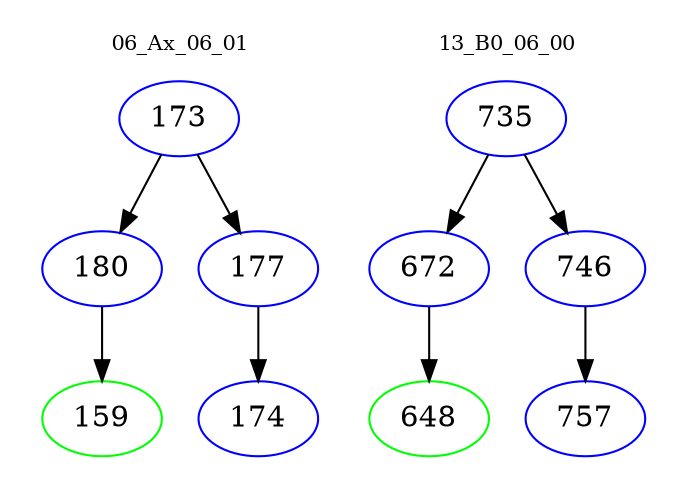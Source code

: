 digraph{
subgraph cluster_0 {
color = white
label = "06_Ax_06_01";
fontsize=10;
T0_173 [label="173", color="blue"]
T0_173 -> T0_180 [color="black"]
T0_180 [label="180", color="blue"]
T0_180 -> T0_159 [color="black"]
T0_159 [label="159", color="green"]
T0_173 -> T0_177 [color="black"]
T0_177 [label="177", color="blue"]
T0_177 -> T0_174 [color="black"]
T0_174 [label="174", color="blue"]
}
subgraph cluster_1 {
color = white
label = "13_B0_06_00";
fontsize=10;
T1_735 [label="735", color="blue"]
T1_735 -> T1_672 [color="black"]
T1_672 [label="672", color="blue"]
T1_672 -> T1_648 [color="black"]
T1_648 [label="648", color="green"]
T1_735 -> T1_746 [color="black"]
T1_746 [label="746", color="blue"]
T1_746 -> T1_757 [color="black"]
T1_757 [label="757", color="blue"]
}
}
